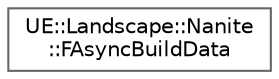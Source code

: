 digraph "Graphical Class Hierarchy"
{
 // INTERACTIVE_SVG=YES
 // LATEX_PDF_SIZE
  bgcolor="transparent";
  edge [fontname=Helvetica,fontsize=10,labelfontname=Helvetica,labelfontsize=10];
  node [fontname=Helvetica,fontsize=10,shape=box,height=0.2,width=0.4];
  rankdir="LR";
  Node0 [id="Node000000",label="UE::Landscape::Nanite\l::FAsyncBuildData",height=0.2,width=0.4,color="grey40", fillcolor="white", style="filled",URL="$d6/db7/structUE_1_1Landscape_1_1Nanite_1_1FAsyncBuildData.html",tooltip=" "];
}
